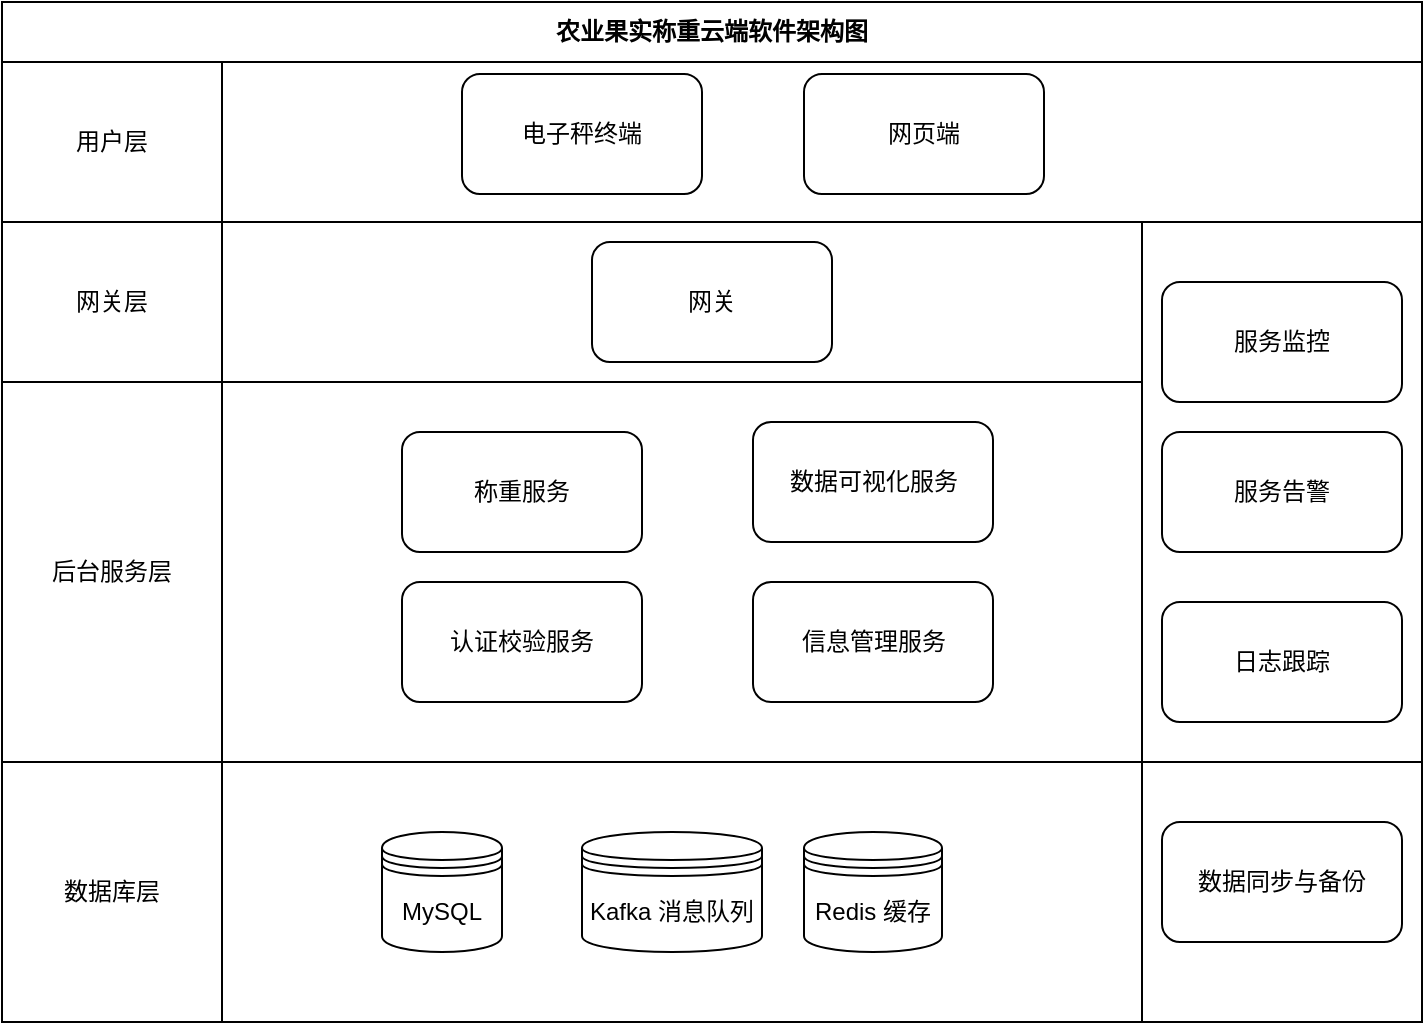<mxfile>
    <diagram id="rLb33e_ZUCW9Q-OM_yQa" name="Page-1">
        <mxGraphModel dx="531" dy="1762" grid="1" gridSize="10" guides="1" tooltips="1" connect="1" arrows="1" fold="1" page="1" pageScale="1" pageWidth="827" pageHeight="1169" math="0" shadow="0">
            <root>
                <mxCell id="0"/>
                <mxCell id="1" parent="0"/>
                <mxCell id="64" value="" style="rounded=0;whiteSpace=wrap;html=1;" vertex="1" parent="1">
                    <mxGeometry x="840" y="-650" width="710" height="480" as="geometry"/>
                </mxCell>
                <mxCell id="66" value="&lt;span style=&quot;font-weight: 700;&quot;&gt;农业果实称重云端软件架构图&lt;/span&gt;" style="rounded=0;whiteSpace=wrap;html=1;" vertex="1" parent="1">
                    <mxGeometry x="840" y="-680" width="710" height="30" as="geometry"/>
                </mxCell>
                <mxCell id="67" value="" style="rounded=0;whiteSpace=wrap;html=1;" vertex="1" parent="1">
                    <mxGeometry x="840" y="-650" width="710" height="80" as="geometry"/>
                </mxCell>
                <mxCell id="68" value="用户层" style="rounded=0;whiteSpace=wrap;html=1;" vertex="1" parent="1">
                    <mxGeometry x="840" y="-650" width="110" height="80" as="geometry"/>
                </mxCell>
                <mxCell id="70" value="电子秤终端" style="rounded=1;whiteSpace=wrap;html=1;" vertex="1" parent="1">
                    <mxGeometry x="1070" y="-644" width="120" height="60" as="geometry"/>
                </mxCell>
                <mxCell id="71" value="网页端" style="rounded=1;whiteSpace=wrap;html=1;" vertex="1" parent="1">
                    <mxGeometry x="1241" y="-644" width="120" height="60" as="geometry"/>
                </mxCell>
                <mxCell id="72" value="网关层" style="rounded=0;whiteSpace=wrap;html=1;" vertex="1" parent="1">
                    <mxGeometry x="840" y="-570" width="110" height="80" as="geometry"/>
                </mxCell>
                <mxCell id="73" value="" style="rounded=0;whiteSpace=wrap;html=1;" vertex="1" parent="1">
                    <mxGeometry x="950" y="-570" width="460" height="80" as="geometry"/>
                </mxCell>
                <mxCell id="75" value="网关" style="rounded=1;whiteSpace=wrap;html=1;" vertex="1" parent="1">
                    <mxGeometry x="1135" y="-560" width="120" height="60" as="geometry"/>
                </mxCell>
                <mxCell id="76" value="后台服务层" style="rounded=0;whiteSpace=wrap;html=1;" vertex="1" parent="1">
                    <mxGeometry x="840" y="-490" width="110" height="190" as="geometry"/>
                </mxCell>
                <mxCell id="77" value="" style="rounded=0;whiteSpace=wrap;html=1;" vertex="1" parent="1">
                    <mxGeometry x="950" y="-490" width="460" height="190" as="geometry"/>
                </mxCell>
                <mxCell id="78" value="" style="rounded=0;whiteSpace=wrap;html=1;" vertex="1" parent="1">
                    <mxGeometry x="1410" y="-570" width="140" height="270" as="geometry"/>
                </mxCell>
                <mxCell id="17" value="称重服务" style="rounded=1;whiteSpace=wrap;html=1;" parent="1" vertex="1">
                    <mxGeometry x="1040" y="-465" width="120" height="60" as="geometry"/>
                </mxCell>
                <mxCell id="31" value="数据可视化服务" style="rounded=1;whiteSpace=wrap;html=1;" parent="1" vertex="1">
                    <mxGeometry x="1215.5" y="-470" width="120" height="60" as="geometry"/>
                </mxCell>
                <mxCell id="32" value="信息管理服务" style="rounded=1;whiteSpace=wrap;html=1;" parent="1" vertex="1">
                    <mxGeometry x="1215.5" y="-390" width="120" height="60" as="geometry"/>
                </mxCell>
                <mxCell id="55" value="服务监控" style="rounded=1;whiteSpace=wrap;html=1;" vertex="1" parent="1">
                    <mxGeometry x="1420" y="-540" width="120" height="60" as="geometry"/>
                </mxCell>
                <mxCell id="56" value="服务告警" style="rounded=1;whiteSpace=wrap;html=1;" vertex="1" parent="1">
                    <mxGeometry x="1420" y="-465" width="120" height="60" as="geometry"/>
                </mxCell>
                <mxCell id="57" value="日志跟踪" style="rounded=1;whiteSpace=wrap;html=1;" vertex="1" parent="1">
                    <mxGeometry x="1420" y="-380" width="120" height="60" as="geometry"/>
                </mxCell>
                <mxCell id="39" value="认证校验服务" style="rounded=1;whiteSpace=wrap;html=1;" parent="1" vertex="1">
                    <mxGeometry x="1040" y="-390" width="120" height="60" as="geometry"/>
                </mxCell>
                <mxCell id="80" value="数据库层" style="rounded=0;whiteSpace=wrap;html=1;" vertex="1" parent="1">
                    <mxGeometry x="840" y="-300" width="110" height="130" as="geometry"/>
                </mxCell>
                <mxCell id="81" value="" style="rounded=0;whiteSpace=wrap;html=1;" vertex="1" parent="1">
                    <mxGeometry x="950" y="-300" width="460" height="130" as="geometry"/>
                </mxCell>
                <mxCell id="45" value="MySQL" style="shape=datastore;whiteSpace=wrap;html=1;" parent="1" vertex="1">
                    <mxGeometry x="1030" y="-265" width="60" height="60" as="geometry"/>
                </mxCell>
                <mxCell id="48" value="Kafka 消息队列" style="shape=datastore;whiteSpace=wrap;html=1;" parent="1" vertex="1">
                    <mxGeometry x="1130" y="-265" width="90" height="60" as="geometry"/>
                </mxCell>
                <mxCell id="49" value="Redis 缓存" style="shape=datastore;whiteSpace=wrap;html=1;" parent="1" vertex="1">
                    <mxGeometry x="1241" y="-265" width="69" height="60" as="geometry"/>
                </mxCell>
                <mxCell id="59" value="数据同步与备份" style="rounded=1;whiteSpace=wrap;html=1;" vertex="1" parent="1">
                    <mxGeometry x="1420" y="-270" width="120" height="60" as="geometry"/>
                </mxCell>
            </root>
        </mxGraphModel>
    </diagram>
</mxfile>